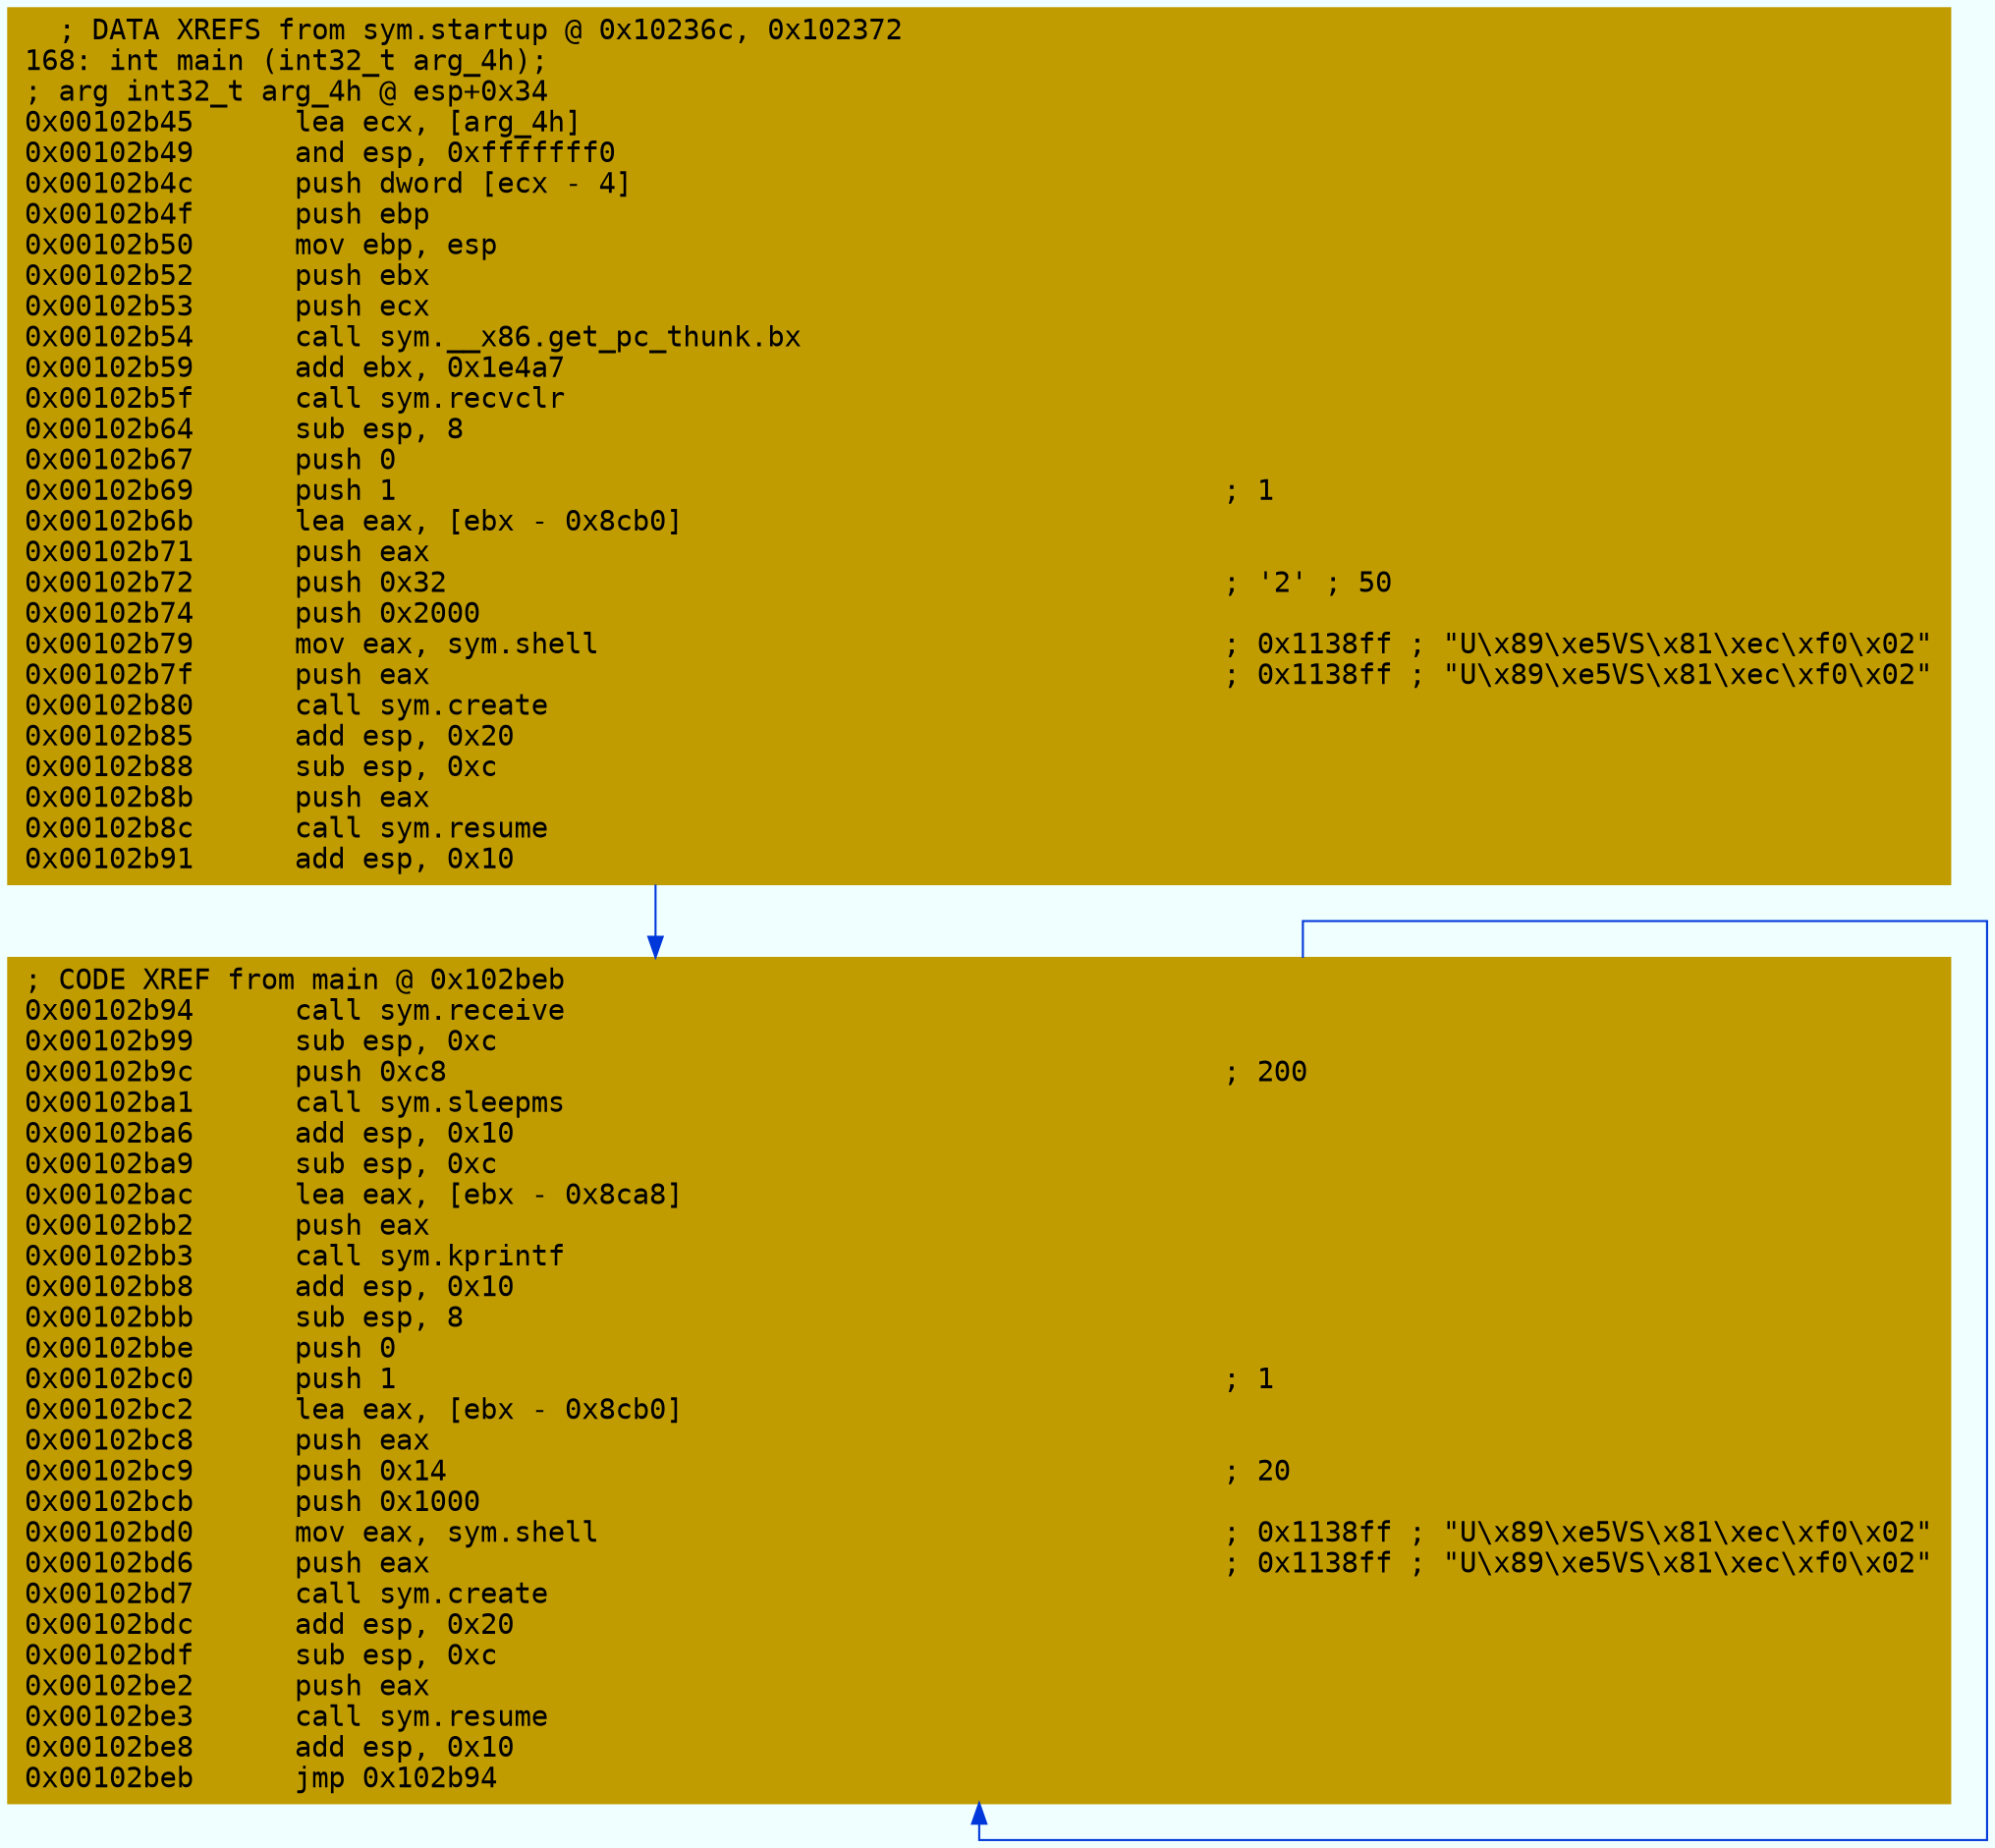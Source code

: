 digraph code {
	graph [bgcolor=azure fontsize=8 fontname="Courier" splines="ortho"];
	node [fillcolor=gray style=filled shape=box];
	edge [arrowhead="normal"];
	"0x00102b45" [URL="main/0x00102b45", fillcolor="#c19c00",color="#c19c00", fontname="Courier",label="  ; DATA XREFS from sym.startup @ 0x10236c, 0x102372\l168: int main (int32_t arg_4h);\l; arg int32_t arg_4h @ esp+0x34\l0x00102b45      lea ecx, [arg_4h]\l0x00102b49      and esp, 0xfffffff0\l0x00102b4c      push dword [ecx - 4]\l0x00102b4f      push ebp\l0x00102b50      mov ebp, esp\l0x00102b52      push ebx\l0x00102b53      push ecx\l0x00102b54      call sym.__x86.get_pc_thunk.bx\l0x00102b59      add ebx, 0x1e4a7\l0x00102b5f      call sym.recvclr\l0x00102b64      sub esp, 8\l0x00102b67      push 0\l0x00102b69      push 1                                                 ; 1\l0x00102b6b      lea eax, [ebx - 0x8cb0]\l0x00102b71      push eax\l0x00102b72      push 0x32                                              ; '2' ; 50\l0x00102b74      push 0x2000\l0x00102b79      mov eax, sym.shell                                     ; 0x1138ff ; \"U\\x89\\xe5VS\\x81\\xec\\xf0\\x02\"\l0x00102b7f      push eax                                               ; 0x1138ff ; \"U\\x89\\xe5VS\\x81\\xec\\xf0\\x02\"\l0x00102b80      call sym.create\l0x00102b85      add esp, 0x20\l0x00102b88      sub esp, 0xc\l0x00102b8b      push eax\l0x00102b8c      call sym.resume\l0x00102b91      add esp, 0x10\l"]
	"0x00102b94" [URL="main/0x00102b94", fillcolor="#c19c00",color="#c19c00", fontname="Courier",label="; CODE XREF from main @ 0x102beb\l0x00102b94      call sym.receive\l0x00102b99      sub esp, 0xc\l0x00102b9c      push 0xc8                                              ; 200\l0x00102ba1      call sym.sleepms\l0x00102ba6      add esp, 0x10\l0x00102ba9      sub esp, 0xc\l0x00102bac      lea eax, [ebx - 0x8ca8]\l0x00102bb2      push eax\l0x00102bb3      call sym.kprintf\l0x00102bb8      add esp, 0x10\l0x00102bbb      sub esp, 8\l0x00102bbe      push 0\l0x00102bc0      push 1                                                 ; 1\l0x00102bc2      lea eax, [ebx - 0x8cb0]\l0x00102bc8      push eax\l0x00102bc9      push 0x14                                              ; 20\l0x00102bcb      push 0x1000\l0x00102bd0      mov eax, sym.shell                                     ; 0x1138ff ; \"U\\x89\\xe5VS\\x81\\xec\\xf0\\x02\"\l0x00102bd6      push eax                                               ; 0x1138ff ; \"U\\x89\\xe5VS\\x81\\xec\\xf0\\x02\"\l0x00102bd7      call sym.create\l0x00102bdc      add esp, 0x20\l0x00102bdf      sub esp, 0xc\l0x00102be2      push eax\l0x00102be3      call sym.resume\l0x00102be8      add esp, 0x10\l0x00102beb      jmp 0x102b94\l"]
        "0x00102b45" -> "0x00102b94" [color="#0037da"];
        "0x00102b94" -> "0x00102b94" [color="#0037da"];
}
